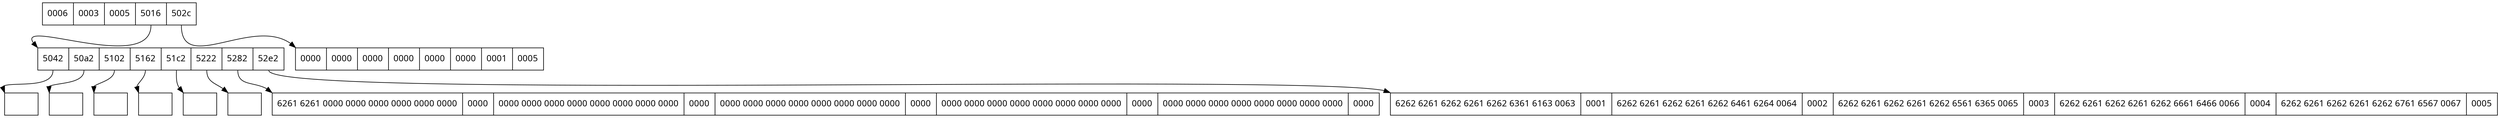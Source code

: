 digraph g {
    rankdir=TB;
    node [shape=record, fontname=fixed];

    table[label = "0006|0003|0005|<buckets>5016|<counts>502c"]
    buckets[label = "<0>5042|<1>50a2|<2>5102|<3>5162|<4>51c2|<5>5222|<6>5282|<7>52e2" ]
    counts[label = "0000|0000|0000|0000|0000|0000|0001|0005"]

    bucket0[label =""];
    bucket1[label =""];
    bucket2[label =""];
    bucket3[label =""];
    bucket4[label =""];
    bucket5[label =""];
    bucket6[label ="6261 6261 0000 0000 0000 0000 0000 0000|0000|0000 0000 0000 0000 0000 0000 0000 0000|0000|0000 0000 0000 0000 0000 0000 0000 0000|0000|0000 0000 0000 0000 0000 0000 0000 0000|0000|0000 0000 0000 0000 0000 0000 0000 0000|0000"];
    bucket7[label ="6262 6261 6262 6261 6262 6361 6163 0063|0001|6262 6261 6262 6261 6262 6461 6264 0064|0002|6262 6261 6262 6261 6262 6561 6365 0065|0003|6262 6261 6262 6261 6262 6661 6466 0066|0004|6262 6261 6262 6261 6262 6761 6567 0067|0005"];

    table:buckets:s -> buckets:nw
    table:counts:s -> counts:nw
    buckets:0:s -> bucket0:nw
    buckets:1:s -> bucket1:nw
    buckets:2:s -> bucket2:nw
    buckets:3:s -> bucket3:nw
    buckets:4:s -> bucket4:nw
    buckets:5:s -> bucket5:nw
    buckets:6:s -> bucket6:nw
    buckets:7:s -> bucket7:nw
}
